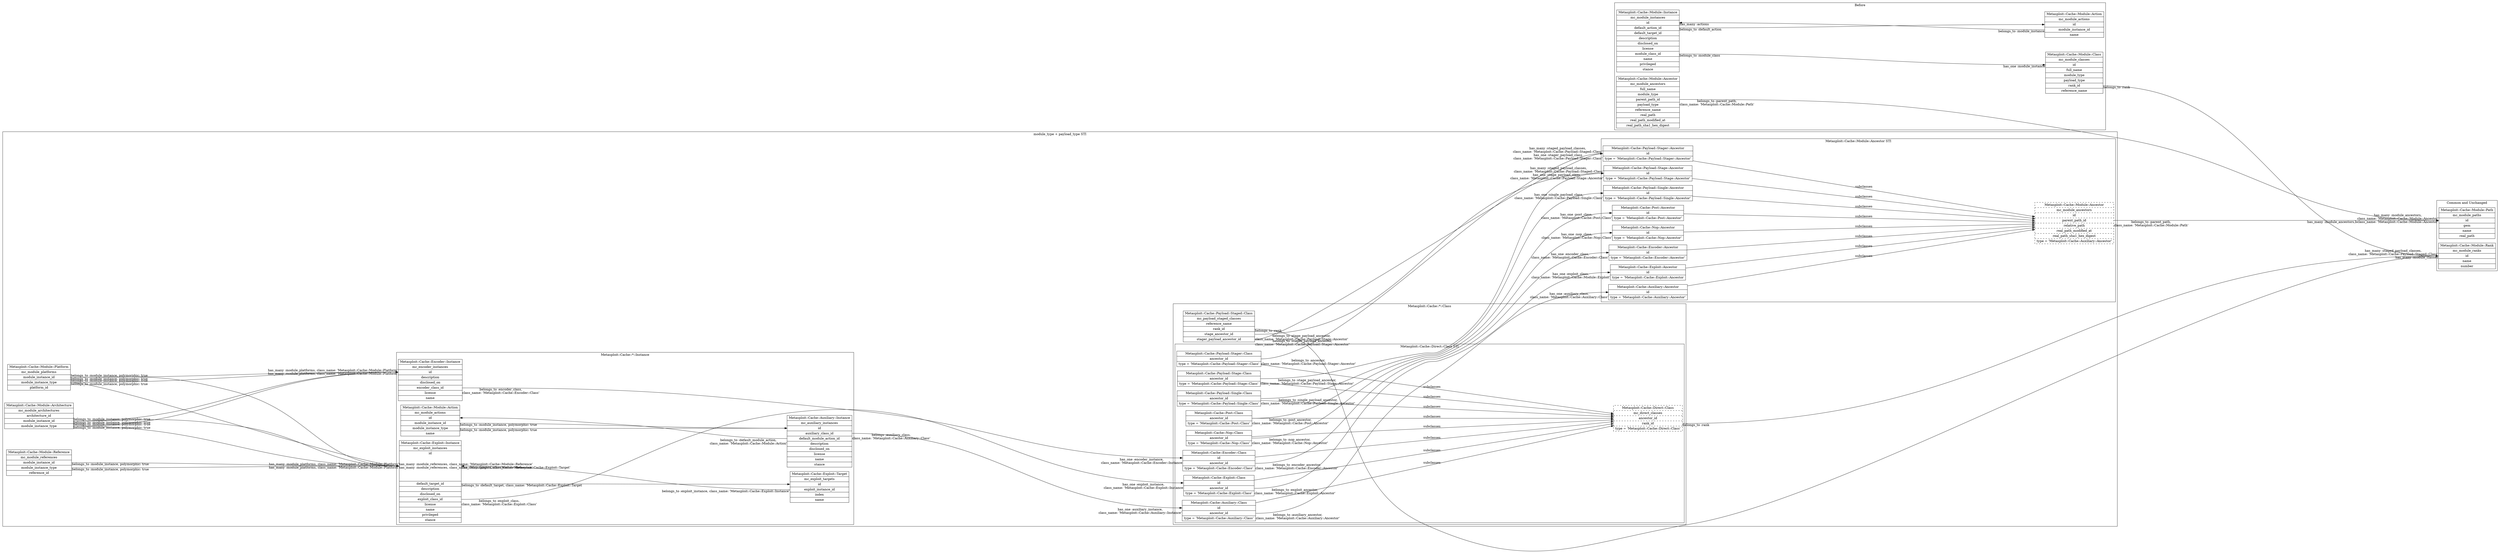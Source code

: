 digraph "metasploit-cache" {
  graph [
    rankdir = "LR"
    ranksep = "20.0"
  ]
  node [
    shape = "record"
  ]

  subgraph cluster_common {
    label = "Common and Unchanged"

    "Metasploit::Cache::Module::Path" [
      label = "Metasploit::Cache::Module::Path | mc_module_paths | <id>id | gem | name | real_path"
    ]

    "Metasploit::Cache::Module::Rank" [
      label = "Metasploit::Cache::Module::Rank | mc_module_ranks | <id>id | name | number"
    ]
  }

  subgraph cluster_before {
    label = "Before"

    "Before/Metasploit::Cache::Module::Ancestor" [
      label = "Metasploit::Cache::Module::Ancestor | mc_module_ancestors | full_name | module_type | <parent_path_id>parent_path_id | payload_type | reference_name | real_path | real_path_modified_at | real_path_sha1_hex_digest"
    ]

    "Before/Metasploit::Cache::Module::Ancestor":parent_path_id -> "Metasploit::Cache::Module::Path":id [
      headlabel = "has_many :module_ancestors,\bclass_name: 'Metasploit::Cache::Module::Ancestor'"
      taillabel = "belongs_to :parent_path,\nclass_name: 'Metasploit::Cache::Module::Path'"
    ]

    "Before/Metasploit::Cache::Module::Class" [
      label = "Metasploit::Cache::Module::Class | mc_module_classes | <id>id | full_name | module_type | payload_type | <rank_id>rank_id | reference_name"
    ]

    "Before/Metasploit::Cache::Module::Class":rank_id -> "Metasploit::Cache::Module::Rank":id [
      headlabel = "has_many :module_classes"
      taillabel = "belongs_to :rank"
    ]

    "Before/Metasploit::Cache::Module::Instance" [
       label = "Metasploit::Cache::Module::Instance | mc_module_instances | <id>id | <default_action_id>default_action_id | default_target_id | description | disclosed_on | license | <module_class_id>module_class_id | name | privileged | stance"
    ]

    "Before/Metasploit::Cache::Module::Instance":module_class_id -> "Before/Metasploit::Cache::Module::Class":id [
      headlabel = "has_one :module_instance"
      taillabel = "belongs_to :module_class"
    ]

    "Before/Metasploit::Cache::Module::Action" [
      label = "Metasploit::Cache::Module::Action | mc_module_actions | <id>id | <module_instance_id>module_instance_id | name"
    ]

    "Before/Metasploit::Cache::Module::Instance":default_action_id -> "Before/Metasploit::Cache::Module::Action":id [
      taillabel = "belongs_to :default_action"
    ]

    "Before/Metasploit::Cache::Module::Action":module_instance_id -> "Before/Metasploit::Cache::Module::Instance":id [
      headlabel = "has_many :actions"
      taillabel = "belongs_to :module_instance"
    ]
  }

  subgraph cluster_type_sti {
    label = "module_type + payload_type STI"

    "Metasploit::Cache::Module::Action" [
      label = "Metasploit::Cache::Module::Action | mc_module_actions | <id>id | <module_instance_id>module_instance_id | <module_instance_type>module_instance_type | name"
    ]

    "Metasploit::Cache::Module::Action":module_instance_id, "Metasploit::Cache::Module::Action":module_instance_type -> "Metasploit::Cache::Auxiliary::Instance":id [
      headlable = "has_many :module_actions,\nclass_name: 'Metasploit::Cache::Module::Actions'"
      taillabel = "belongs_to :module_instance, polymorphic: true"
    ]

    "Metasploit::Cache::Module::Architecture" [
      label = "Metasploit::Cache::Module::Architecture | mc_module_architectures | <architecture_id>architecture_id | <module_instance_id>module_instance_id | <module_instance_type>module_instance_type"
    ]

    "Metasploit::Cache::Module::Architecture":module_instance_id, "Metasploit::Cache::Module::Architecture":module_instance_type -> "Metasploit::Cache::Encoder::Instance":id, "Metasploit::Cache::Exploit::Instance":id [
      headlable = "has_many :module_architectures,\nclass_name: 'Metasploit::Cache::Module::Architecture'"
      taillabel = "belongs_to :module_instance, polymorphic: true"
    ]

    "Metasploit::Cache::Module::Platform" [
      label = "Metasploit::Cache::Module::Platform | mc_module_platforms | <module_instance_id>module_instance_id | <module_instance_type>module_instance_type | <platform_id>platform_id"
    ]

    "Metasploit::Cache::Module::Platform":module_instance_id, "Metasploit::Cache::Module::Platform":module_instance_type -> "Metasploit::Cache::Encoder::Instance":id, "Metasploit::Cache::Exploit::Instance":id [
      headlabel = "has_many :module_platforms, class_name: 'Metasploit::Cache::Module::Platform'"
      taillabel = "belongs_to :module_instance, polymorphic: true"
    ]

    "Metasploit::Cache::Module::Reference" [
      label = "Metasploit::Cache::Module::Reference | mc_module_references | <module_instance_id>module_instance_id | <module_instance_type>module_instance_type | <module_reference_id>reference_id"
    ]
 
    "Metasploit::Cache::Module::Reference":module_instance_id, "Metasploit::Cache::Module::Reference":module_instance_type -> "Metasploit::Cache::Exploit::Instance":id [
      headlabel = "has_many :module_references, class_name: 'Metasploit::Cache::Module::Reference'"
      taillabel = "belongs_to :module_instance, polymorphic: true"
    ]

    "Metasploit::Cache::Exploit::Target" [
      label = "Metasploit::Cache::Exploit::Target | mc_exploit_targets | <id>id | <exploit_instance_id>exploit_instance_id | index | name"
    ]

    "Metasploit::Cache::Exploit::Target":exploit_instance_id -> "Metasploit::Cache::Exploit::Instance":id [
      headlabel = "has_many :targets, class_name: 'Metasploit::Cache::Exploit::Target'"
      taillabel = "belongs_to :exploit_instance, class_name: 'Metasploit::Cache::Exploit::Instance'"
    ]

    subgraph cluster_mc_module_ancestors {
      label = "Metasploit::Cache::Module::Ancestor STI"

      "Metasploit::Cache::Module::Ancestor" [
        label = "Metasploit::Cache::Module::Ancestor | mc_module_ancestors | id | <parent_path_id>parent_path_id | relative_path | real_path_modified_at | real_path_sha1_hex_digest | type = 'Metasploit::Cache::Auxiliary::Ancestor'"
        style = "dashed"
      ]

      "Metasploit::Cache::Module::Ancestor":parent_path_id -> "Metasploit::Cache::Module::Path":id [
        headlabel = "has_many :module_ancestors,\nclass_name: 'Metasploit::Cache::Module::Ancestor'"
        taillabel = "belongs_to :parent_path,\nclass_name: 'Metasploit::Cache::Module::Path'"
      ]

      "Metasploit::Cache::Auxiliary::Ancestor" [
        label = "Metasploit::Cache::Auxiliary::Ancestor | <id>id | type = 'Metasploit::Cache::Auxiliary::Ancestor'"
      ]

      "Metasploit::Cache::Auxiliary::Ancestor" -> "Metasploit::Cache::Module::Ancestor" [
        label = "subclasses"
      ]

      "Metasploit::Cache::Encoder::Ancestor" [
        label = "Metasploit::Cache::Encoder::Ancestor | <id>id | type = 'Metasploit::Cache::Encoder::Ancestor'"
      ]

      "Metasploit::Cache::Encoder::Ancestor" -> "Metasploit::Cache::Module::Ancestor" [
        label = "subclasses"
      ]

      "Metasploit::Cache::Exploit::Ancestor" [
        label = "Metasploit::Cache::Exploit::Ancestor | <id>id | type = 'Metasploit::Cache::Exploit::Ancestor"
      ]

      "Metasploit::Cache::Exploit::Ancestor" -> "Metasploit::Cache::Module::Ancestor" [
        label = "subclasses"
      ]

      "Metasploit::Cache::Nop::Ancestor" [
        label = "Metasploit::Cache::Nop::Ancestor | <id>id | type = 'Metasploit::Cache::Nop::Ancestor'"
      ]

      "Metasploit::Cache::Nop::Ancestor" -> "Metasploit::Cache::Module::Ancestor" [
        label = "subclasses"
      ]

      "Metasploit::Cache::Payload::Single::Ancestor" [
        label = "Metasploit::Cache::Payload::Single::Ancestor | <id>id | type = 'Metasploit::Cache::Payload::Single::Ancestor'"
      ]

      "Metasploit::Cache::Payload::Single::Ancestor" -> "Metasploit::Cache::Module::Ancestor" [
        label = "subclasses"
      ]
      
      "Metasploit::Cache::Payload::Stage::Ancestor" [
        label = "Metasploit::Cache::Payload::Stage::Ancestor | <id>id | type = 'Metasploit::Cache::Payload::Stage::Ancestor'"
      ]

      "Metasploit::Cache::Payload::Stage::Ancestor" -> "Metasploit::Cache::Module::Ancestor" [
        label = "subclasses"
      ]
      
      "Metasploit::Cache::Payload::Stager::Ancestor" [
        label = "Metasploit::Cache::Payload::Stager::Ancestor | <id>id | type = 'Metasploit::Cache::Payload::Stager::Ancestor'"
      ]

      "Metasploit::Cache::Payload::Stager::Ancestor" -> "Metasploit::Cache::Module::Ancestor" [
        label = "subclasses"
      ]
      
      "Metasploit::Cache::Post::Ancestor" [
        label = "Metasploit::Cache::Post::Ancestor | <id>id | type = 'Metasploit::Cache::Post::Ancestor'"
      ]

      "Metasploit::Cache::Post::Ancestor" -> "Metasploit::Cache::Module::Ancestor" [
        label = "subclasses"
      ]
    }

    subgraph cluster_metasploit_cache_class {
      label = "Metasploit::Cache::*::Class"

      subgraph cluster_metasploit_cache_direct_class {
        label = "Metasploit::Cache::Direct::Class STI"

        "Metasploit::Cache::Direct::Class" [
          label = "Metasploit::Cache::Direct::Class | mc_direct_classes | <ancestor_id>ancestor_id | <rank_id>rank_id | type = 'Metasploit::Cache::Direct::Class'"
          style = "dashed"
        ]

        "Metasploit::Cache::Direct::Class":rank_id -> "Metasploit::Cache::Module::Rank":id [
          taillabel = "belongs_to :rank"
        ]

        "Metasploit::Cache::Auxiliary::Class" [
          label = "Metasploit::Cache::Auxiliary::Class | <id>id | <ancestor_id>ancestor_id | type = 'Metasploit::Cache::Auxiliary::Class'"
        ]

        "Metasploit::Cache::Auxiliary::Class" -> "Metasploit::Cache::Direct::Class" [
          label = "subclasses"
        ]

        "Metasploit::Cache::Auxiliary::Class":ancestor_id -> "Metasploit::Cache::Auxiliary::Ancestor":id [
          headlabel = "has_one :auxiliary_class,\nclass_name: 'Metasploit::Cache::Auxiliary::Class'"
          taillabel = "belongs_to :auxiliary_ancestor,\nclass_name: 'Metasploit::Cache::Auxiliary::Ancestor'"
        ]
        
        "Metasploit::Cache::Encoder::Class" [
          label = "Metasploit::Cache::Encoder::Class | <id>id | <ancestor_id>ancestor_id | type = 'Metasploit::Cache::Encoder::Class'"
        ]

        "Metasploit::Cache::Encoder::Class" -> "Metasploit::Cache::Direct::Class" [
          label = "subclasses"
        ]

        "Metasploit::Cache::Encoder::Class":ancestor_id -> "Metasploit::Cache::Encoder::Ancestor":id [
          headlabel = "has_one :encoder_class,\nclass_name: 'Metasploit::Cache::Encoder::Class'"
          taillabel = "belongs_to :encoder_ancestor,\nclass_name: 'Metasploit::Cache::Encoder::Ancestor'"
        ]
                
        "Metasploit::Cache::Exploit::Class" [
          label = "Metasploit::Cache::Exploit::Class | <id>id | <ancestor_id>ancestor_id | type = 'Metasploit::Cache::Exploit::Class'"
        ]

        "Metasploit::Cache::Exploit::Class" -> "Metasploit::Cache::Direct::Class" [
          label = "subclasses"
        ]

        "Metasploit::Cache::Exploit::Class":ancestor_id -> "Metasploit::Cache::Exploit::Ancestor":id [
          headlabel = "has_one :exploit_class,\nclass_name: 'Metasploit::Cache::Module::Exploit'"
          taillabel = "belongs_to :exploit_ancestor,\nclass_name: 'Metasploit::Cache::Exploit::Ancestor'"
        ]
        
        "Metasploit::Cache::Nop::Class" [
          label = "Metasploit::Cache::Nop::Class | <ancestor_id>ancestor_id | type = 'Metasploit::Cache::Nop::Class'"
        ]

        "Metasploit::Cache::Nop::Class" -> "Metasploit::Cache::Direct::Class" [
          label = "subclasses"
        ]

        "Metasploit::Cache::Nop::Class":ancestor_id -> "Metasploit::Cache::Nop::Ancestor":id [
          headlabel = "has_one :nop_class,\nclass_name: 'Metasploit::Cache::Nop::Class'"
          taillabel = "belongs_to :nop_ancestor,\nclass_name: 'Metasploit::Cache::Nop::Ancestor'"
        ]
        
        "Metasploit::Cache::Payload::Single::Class" [
          label = "Metasploit::Cache::Payload::Single::Class | <ancestor_id>ancestor_id | type = 'Metasploit::Cache::Payload::Single::Class'"
        ]

        "Metasploit::Cache::Payload::Single::Class" -> "Metasploit::Cache::Direct::Class" [
          label = "subclasses"
        ]

        "Metasploit::Cache::Payload::Single::Class":ancestor_id -> "Metasploit::Cache::Payload::Single::Ancestor":id [
          headlabel = "has_one :single_payload_class,\nclass_name: 'Metasploit::Cache::Payload::Single::Class'"
          taillabel = "belongs_to :single_payload_ancestor,\nclass_name: 'Metasploit::Cache::Payload::Single::Ancestor'"
        ]
        
        "Metasploit::Cache::Payload::Stage::Class" [
          label = "Metasploit::Cache::Payload::Stage::Class | <ancestor_id>ancestor_id | type = 'Metasploit::Cache::Payload::Stage::Class'"
        ]

        "Metasploit::Cache::Payload::Stage::Class" -> "Metasploit::Cache::Direct::Class" [
          label = "subclasses"
        ]

        "Metasploit::Cache::Payload::Stage::Class":ancestor_id -> "Metasploit::Cache::Payload::Stage::Ancestor":id [
          headlabel = "has_one :stage_payload_class,\nclass_name: 'Metasploit::Cache::Payload::Stage::Ancestor'"
          taillabel = "belongs_to :stage_payload_ancestor,\nclass_name: 'Metasploit::Cache::Payload::Stage::Ancestor'"
        ]
        
                
        "Metasploit::Cache::Payload::Stager::Class" [
          label = "Metasploit::Cache::Payload::Stager::Class | <ancestor_id>ancestor_id | type = 'Metasploit::Cache::Payload::Stager::Class'"
        ]

        "Metasploit::Cache::Payload::Stager::Class" -> "Metasploit::Cache::Direct::Class" [
          label = "subclasses"
        ]

        "Metasploit::Cache::Payload::Stager::Class":ancestor_id -> "Metasploit::Cache::Payload::Stager::Ancestor":id [
          headlabel = "has_one :stager_payload_class\nclass_name: 'Metasploit::Cache::Payload::Stager::Class'"
          taillabel = "belongs_to :ancestor,\nclass_name: 'Metasploit::Cache::Payload::Stager::Ancestor'"
        ]
        
        "Metasploit::Cache::Post::Class" [
          label = "Metasploit::Cache::Post::Class | <ancestor_id>ancestor_id | type = 'Metasploit::Cache::Post::Class'"
        ]

        "Metasploit::Cache::Post::Class" -> "Metasploit::Cache::Direct::Class" [
          label = "subclasses"
        ]

        "Metasploit::Cache::Post::Class":ancestor_id -> "Metasploit::Cache::Post::Ancestor":id [
          headlabel = "has_one :post_class,\nclass_name: 'Metasploit::Cache::Post::Class'"
          taillabel = "belongs_to :post_ancestor,\nclass_name: 'Metasploit::Cache::Post::Ancestor'"
        ]
      }

      "Metasploit::Cache::Payload::Staged::Class" [
        label = "Metasploit::Cache::Payload::Staged::Class | mc_payload_staged_classes | reference_name | <rank_id>rank_id | <stage_payload_ancestor_id>stage_ancestor_id | <stager_payload_ancestor_id>stager_payload_ancestor_id"
      ]
      
      "Metasploit::Cache::Payload::Staged::Class":stage_payload_ancestor_id -> "Metasploit::Cache::Payload::Stage::Ancestor":id [
        headlabel = "has_many :staged_payload_classes,\nclass_name: 'Metasploit::Cache::Payload::Staged::Class'"
        taillabel = "belongs_to :stage_payload_ancestor,\nclass_name: 'Metasploit::Cache::Payload::Stage::Ancestor'"
      ]

      "Metasploit::Cache::Payload::Staged::Class":stager_payload_ancestor_id -> "Metasploit::Cache::Payload::Stager::Ancestor":id [
        headlabel = "has_many :staged_payload_classes,\nclass_name: 'Metasploit::Cache::Payload::Staged::Class'"
        taillabel = "belongs_to :stager_payload_ancestor,\nclass_name: 'Metasploit::Cache::Payload::Stager::Ancestor'"
      ]

      "Metasploit::Cache::Payload::Staged::Class":rank_id -> "Metasploit::Cache::Module::Rank":id [
        headlabel = "has_many :staged_payload_classes,\nclass_name: 'Metasploit::Cache::Payload::Staged::Class'"
        taillabel = "belongs_to :rank"
      ]
    }

    subgraph cluster_metasploit_cache_instance {
      label = "Metasploit::Cache::*::Instance"

      "Metasploit::Cache::Auxiliary::Instance" [
        label = "Metasploit::Cache::Auxiliary::Instance | mc_auxiliary_instances | <id>id | <auxiliary_class_id>auxiliary_class_id | <default_module_action_id>default_module_action_id | description | disclosed_on | license | name | stance"
      ]

      "Metasploit::Cache::Auxiliary::Instance":auxiliary_class_id -> "Metasploit::Cache::Auxiliary::Class":id [
        headlabel = "has_one :auxiliary_instance,\nclass_name: 'Metasploit::Cache::Auxiliary::Instance'"
        taillabel = "belongs :auxiliary_class,\nclass_name: 'Metasploit::Cache::Auxiliary::Class'"
      ]

      "Metasploit::Cache::Auxiliary::Instance":default_module_action_id -> "Metasploit::Cache::Module::Action":id [
        taillabel = "belongs_to :default_module_action,\nclass_name: 'Metasploit::Cache::Module::Action'"
      ]

      "Metasploit::Cache::Encoder::Instance" [
        label = "Metasploit::Cache::Encoder::Instance | mc_encoder_instances | <id>id | description | disclosed_on | <encoder_class_id>encoder_class_id | license | name"
      ]

      "Metasploit::Cache::Encoder::Instance":encoder_class_id -> "Metasploit::Cache::Encoder::Class":id [
        headlabel = "has_one :encoder_instance,\nclass_name: 'Metasploit::Cache::Encoder::Instance"
        taillabel = "belongs_to :encoder_class,\nclass_name: 'Metasploit::Cache::Encoder::Class'"
      ]

      "Metasploit::Cache::Exploit::Instance" [
        label = "Metasploit::Cache::Exploit::Instance | mc_exploit_instances | <id>id\n\n\n\n\n\n\n\n | <default_target_id>default_target_id | description | disclosed_on | <exploit_class_id>exploit_class_id | license | name | privileged | stance"
      ]

      "Metasploit::Cache::Exploit::Instance":default_target_id -> "Metasploit::Cache::Exploit::Target":id [
        taillabel = "belongs_to :default_target, class_name: 'Metasploit::Cache::Exploit::Target"
      ]
      
      "Metasploit::Cache::Exploit::Instance":exploit_class_id -> "Metasploit::Cache::Exploit::Class":id [
        headlabel = "has_one :exploit_instance,\nclass_name: 'Metasploit::Cache::Exploit::Instance"
        taillabel = "belongs_to :exploit_class,\nclass_name: 'Metasploit::Cache::Exploit::Class'"
      ]
    }
  }
}